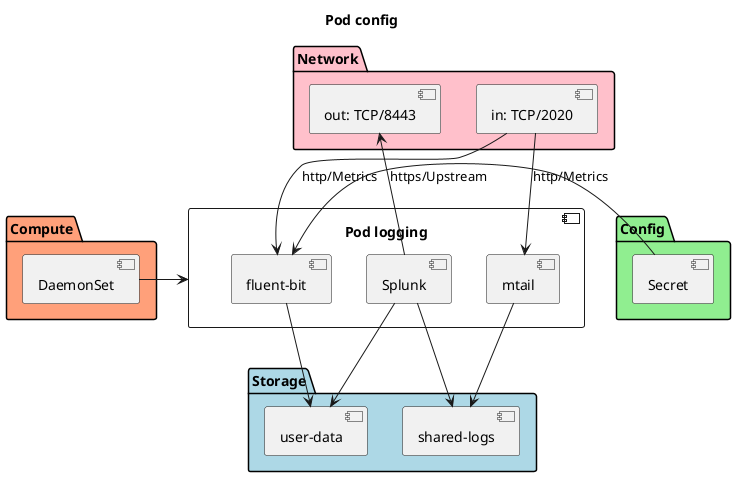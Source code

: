 @startuml
title Pod config

package "Network" #Pink {
  component "out: TCP/8443" as tcp8443
  component "in: TCP/2020" as tcp2020
}

package "Storage" #LightBlue {
  component "shared-logs" as pvc1
  component "user-data" as pvc2
}

package "Compute" #LightSalmon {
  component "DaemonSet" as controller
}

package "Config" #LightGreen {
  component "Secret" as secret1
}

component "Pod logging" as Pod {
  component "Splunk" as SplunkUF
  component "fluent-bit" as fluentbit
  component "mtail" as mtail
}

SplunkUF -d-> pvc1
SplunkUF -d-> pvc2
fluentbit -d-> pvc2
mtail -d-> pvc1

SplunkUF -u-> tcp8443: https/Upstream
tcp2020 -d-> fluentbit : http/Metrics
tcp2020 -d-> mtail : http/Metrics

controller -r-> Pod

secret1 -l-> fluentbit

@enduml

